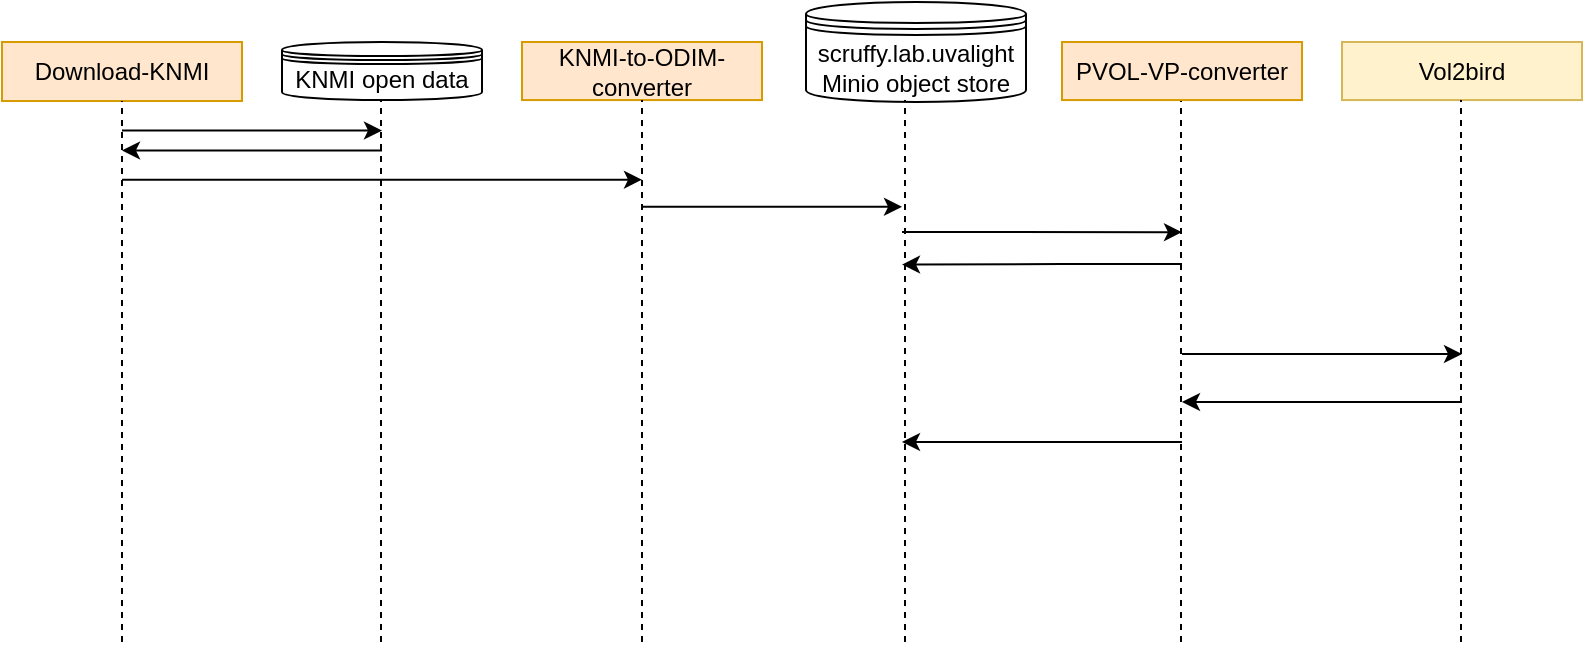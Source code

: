 <mxfile version="26.0.4">
  <diagram name="Page-1" id="cu7PPnlf8wr2hxZIMgW1">
    <mxGraphModel dx="2074" dy="1230" grid="1" gridSize="10" guides="1" tooltips="1" connect="1" arrows="1" fold="1" page="1" pageScale="1" pageWidth="850" pageHeight="1100" math="0" shadow="0">
      <root>
        <mxCell id="0" />
        <mxCell id="1" parent="0" />
        <mxCell id="OBZbjnxqtqfFN36B-MY2-1" value="" style="group" vertex="1" connectable="0" parent="1">
          <mxGeometry x="880" y="40" width="100" height="300" as="geometry" />
        </mxCell>
        <mxCell id="OMWDtq2HVvsibdkuUq4M-1" value="KNMI open data" style="shape=datastore;whiteSpace=wrap;html=1;" parent="OBZbjnxqtqfFN36B-MY2-1" vertex="1">
          <mxGeometry width="100" height="29.032" as="geometry" />
        </mxCell>
        <mxCell id="OMWDtq2HVvsibdkuUq4M-13" value="" style="endArrow=none;dashed=1;html=1;rounded=0;entryX=0.5;entryY=1;entryDx=0;entryDy=0;" parent="OBZbjnxqtqfFN36B-MY2-1" edge="1">
          <mxGeometry width="50" height="50" relative="1" as="geometry">
            <mxPoint x="49.5" y="300" as="sourcePoint" />
            <mxPoint x="49.5" y="29.032" as="targetPoint" />
          </mxGeometry>
        </mxCell>
        <mxCell id="OMWDtq2HVvsibdkuUq4M-24" style="edgeStyle=orthogonalEdgeStyle;rounded=0;orthogonalLoop=1;jettySize=auto;html=1;" parent="OBZbjnxqtqfFN36B-MY2-1" edge="1">
          <mxGeometry relative="1" as="geometry">
            <mxPoint x="50" y="54.194" as="sourcePoint" />
            <mxPoint x="-80" y="54.194" as="targetPoint" />
            <Array as="points">
              <mxPoint x="20" y="54.194" />
              <mxPoint x="20" y="54.194" />
            </Array>
          </mxGeometry>
        </mxCell>
        <mxCell id="OBZbjnxqtqfFN36B-MY2-2" value="" style="group" vertex="1" connectable="0" parent="1">
          <mxGeometry x="1142" y="40" width="110" height="300" as="geometry" />
        </mxCell>
        <mxCell id="OMWDtq2HVvsibdkuUq4M-2" value="scruffy.lab.uvalight &lt;br&gt;Minio object store" style="shape=datastore;whiteSpace=wrap;html=1;" parent="OBZbjnxqtqfFN36B-MY2-2" vertex="1">
          <mxGeometry y="-20" width="110" height="50" as="geometry" />
        </mxCell>
        <mxCell id="OMWDtq2HVvsibdkuUq4M-15" value="" style="endArrow=none;dashed=1;html=1;rounded=0;entryX=0.5;entryY=1;entryDx=0;entryDy=0;" parent="OBZbjnxqtqfFN36B-MY2-2" edge="1">
          <mxGeometry width="50" height="50" relative="1" as="geometry">
            <mxPoint x="49.5" y="300" as="sourcePoint" />
            <mxPoint x="49.5" y="29.032" as="targetPoint" />
          </mxGeometry>
        </mxCell>
        <mxCell id="OMWDtq2HVvsibdkuUq4M-23" style="edgeStyle=orthogonalEdgeStyle;rounded=0;orthogonalLoop=1;jettySize=auto;html=1;" parent="OBZbjnxqtqfFN36B-MY2-2" edge="1">
          <mxGeometry relative="1" as="geometry">
            <mxPoint x="188" y="111" as="sourcePoint" />
            <mxPoint x="48" y="111.29" as="targetPoint" />
            <Array as="points">
              <mxPoint x="128" y="111.29" />
              <mxPoint x="128" y="111.29" />
            </Array>
          </mxGeometry>
        </mxCell>
        <mxCell id="OMWDtq2HVvsibdkuUq4M-22" value="" style="endArrow=classic;html=1;rounded=0;" parent="OBZbjnxqtqfFN36B-MY2-2" edge="1">
          <mxGeometry width="50" height="50" relative="1" as="geometry">
            <mxPoint x="48" y="95" as="sourcePoint" />
            <mxPoint x="188" y="95.097" as="targetPoint" />
          </mxGeometry>
        </mxCell>
        <mxCell id="OBZbjnxqtqfFN36B-MY2-12" value="" style="endArrow=classic;html=1;rounded=0;" edge="1" parent="OBZbjnxqtqfFN36B-MY2-2">
          <mxGeometry width="50" height="50" relative="1" as="geometry">
            <mxPoint x="188" y="200" as="sourcePoint" />
            <mxPoint x="48" y="200" as="targetPoint" />
          </mxGeometry>
        </mxCell>
        <mxCell id="OBZbjnxqtqfFN36B-MY2-3" value="" style="group" vertex="1" connectable="0" parent="1">
          <mxGeometry x="1270" y="40" width="260" height="300" as="geometry" />
        </mxCell>
        <mxCell id="OMWDtq2HVvsibdkuUq4M-18" value="" style="endArrow=none;dashed=1;html=1;rounded=0;entryX=0.5;entryY=1;entryDx=0;entryDy=0;" parent="OBZbjnxqtqfFN36B-MY2-3" edge="1">
          <mxGeometry width="50" height="50" relative="1" as="geometry">
            <mxPoint x="59.5" y="300" as="sourcePoint" />
            <mxPoint x="59.5" y="29.032" as="targetPoint" />
          </mxGeometry>
        </mxCell>
        <mxCell id="OMWDtq2HVvsibdkuUq4M-20" value="PVOL-VP-converter" style="rounded=0;whiteSpace=wrap;html=1;fillColor=#ffe6cc;strokeColor=#d79b00;" parent="OBZbjnxqtqfFN36B-MY2-3" vertex="1">
          <mxGeometry width="120" height="29.032" as="geometry" />
        </mxCell>
        <mxCell id="OBZbjnxqtqfFN36B-MY2-4" value="" style="group" vertex="1" connectable="0" parent="OBZbjnxqtqfFN36B-MY2-3">
          <mxGeometry x="140" width="120" height="300" as="geometry" />
        </mxCell>
        <mxCell id="OMWDtq2HVvsibdkuUq4M-4" value="Vol2bird" style="rounded=0;whiteSpace=wrap;html=1;fillColor=#fff2cc;strokeColor=#d6b656;" parent="OBZbjnxqtqfFN36B-MY2-4" vertex="1">
          <mxGeometry width="120" height="29.032" as="geometry" />
        </mxCell>
        <mxCell id="OMWDtq2HVvsibdkuUq4M-21" value="" style="endArrow=none;dashed=1;html=1;rounded=0;entryX=0.5;entryY=1;entryDx=0;entryDy=0;" parent="OBZbjnxqtqfFN36B-MY2-4" edge="1">
          <mxGeometry width="50" height="50" relative="1" as="geometry">
            <mxPoint x="59.5" y="300" as="sourcePoint" />
            <mxPoint x="59.5" y="29.032" as="targetPoint" />
          </mxGeometry>
        </mxCell>
        <mxCell id="OBZbjnxqtqfFN36B-MY2-10" value="" style="endArrow=classic;html=1;rounded=0;" edge="1" parent="OBZbjnxqtqfFN36B-MY2-3">
          <mxGeometry width="50" height="50" relative="1" as="geometry">
            <mxPoint x="200" y="180" as="sourcePoint" />
            <mxPoint x="60" y="180" as="targetPoint" />
          </mxGeometry>
        </mxCell>
        <mxCell id="OBZbjnxqtqfFN36B-MY2-7" value="" style="group" vertex="1" connectable="0" parent="1">
          <mxGeometry x="740" y="40" width="120" height="300" as="geometry" />
        </mxCell>
        <mxCell id="OBZbjnxqtqfFN36B-MY2-5" value="Download-KNMI" style="rounded=0;whiteSpace=wrap;html=1;fillColor=#ffe6cc;strokeColor=#d79b00;" vertex="1" parent="OBZbjnxqtqfFN36B-MY2-7">
          <mxGeometry width="120" height="29.508" as="geometry" />
        </mxCell>
        <mxCell id="OBZbjnxqtqfFN36B-MY2-6" value="" style="endArrow=none;dashed=1;html=1;rounded=0;entryX=0.5;entryY=1;entryDx=0;entryDy=0;" edge="1" parent="OBZbjnxqtqfFN36B-MY2-7" target="OBZbjnxqtqfFN36B-MY2-5">
          <mxGeometry width="50" height="50" relative="1" as="geometry">
            <mxPoint x="60" y="300" as="sourcePoint" />
            <mxPoint x="560" y="275.41" as="targetPoint" />
          </mxGeometry>
        </mxCell>
        <mxCell id="OMWDtq2HVvsibdkuUq4M-14" value="" style="endArrow=classic;html=1;rounded=0;" parent="OBZbjnxqtqfFN36B-MY2-7" edge="1">
          <mxGeometry width="50" height="50" relative="1" as="geometry">
            <mxPoint x="60" y="44.262" as="sourcePoint" />
            <mxPoint x="190" y="44.262" as="targetPoint" />
          </mxGeometry>
        </mxCell>
        <mxCell id="OMWDtq2HVvsibdkuUq4M-16" value="" style="endArrow=classic;html=1;rounded=0;" parent="OBZbjnxqtqfFN36B-MY2-7" edge="1">
          <mxGeometry width="50" height="50" relative="1" as="geometry">
            <mxPoint x="60" y="68.852" as="sourcePoint" />
            <mxPoint x="320" y="68.852" as="targetPoint" />
          </mxGeometry>
        </mxCell>
        <mxCell id="OBZbjnxqtqfFN36B-MY2-8" value="" style="group" vertex="1" connectable="0" parent="1">
          <mxGeometry x="1000" y="40" width="120" height="300" as="geometry" />
        </mxCell>
        <mxCell id="OMWDtq2HVvsibdkuUq4M-3" value="KNMI-to-ODIM-converter" style="rounded=0;whiteSpace=wrap;html=1;fillColor=#ffe6cc;strokeColor=#d79b00;" parent="OBZbjnxqtqfFN36B-MY2-8" vertex="1">
          <mxGeometry width="120" height="29.032" as="geometry" />
        </mxCell>
        <mxCell id="OMWDtq2HVvsibdkuUq4M-12" value="" style="endArrow=none;dashed=1;html=1;rounded=0;entryX=0.5;entryY=1;entryDx=0;entryDy=0;" parent="OBZbjnxqtqfFN36B-MY2-8" target="OMWDtq2HVvsibdkuUq4M-3" edge="1">
          <mxGeometry width="50" height="50" relative="1" as="geometry">
            <mxPoint x="60" y="300" as="sourcePoint" />
            <mxPoint x="-40" y="48.387" as="targetPoint" />
          </mxGeometry>
        </mxCell>
        <mxCell id="OMWDtq2HVvsibdkuUq4M-19" value="" style="endArrow=classic;html=1;rounded=0;" parent="OBZbjnxqtqfFN36B-MY2-8" edge="1">
          <mxGeometry width="50" height="50" relative="1" as="geometry">
            <mxPoint x="60" y="82.419" as="sourcePoint" />
            <mxPoint x="190" y="82.419" as="targetPoint" />
          </mxGeometry>
        </mxCell>
        <mxCell id="OBZbjnxqtqfFN36B-MY2-9" value="" style="endArrow=classic;html=1;rounded=0;" edge="1" parent="1">
          <mxGeometry width="50" height="50" relative="1" as="geometry">
            <mxPoint x="1330" y="196" as="sourcePoint" />
            <mxPoint x="1470" y="196" as="targetPoint" />
          </mxGeometry>
        </mxCell>
      </root>
    </mxGraphModel>
  </diagram>
</mxfile>
